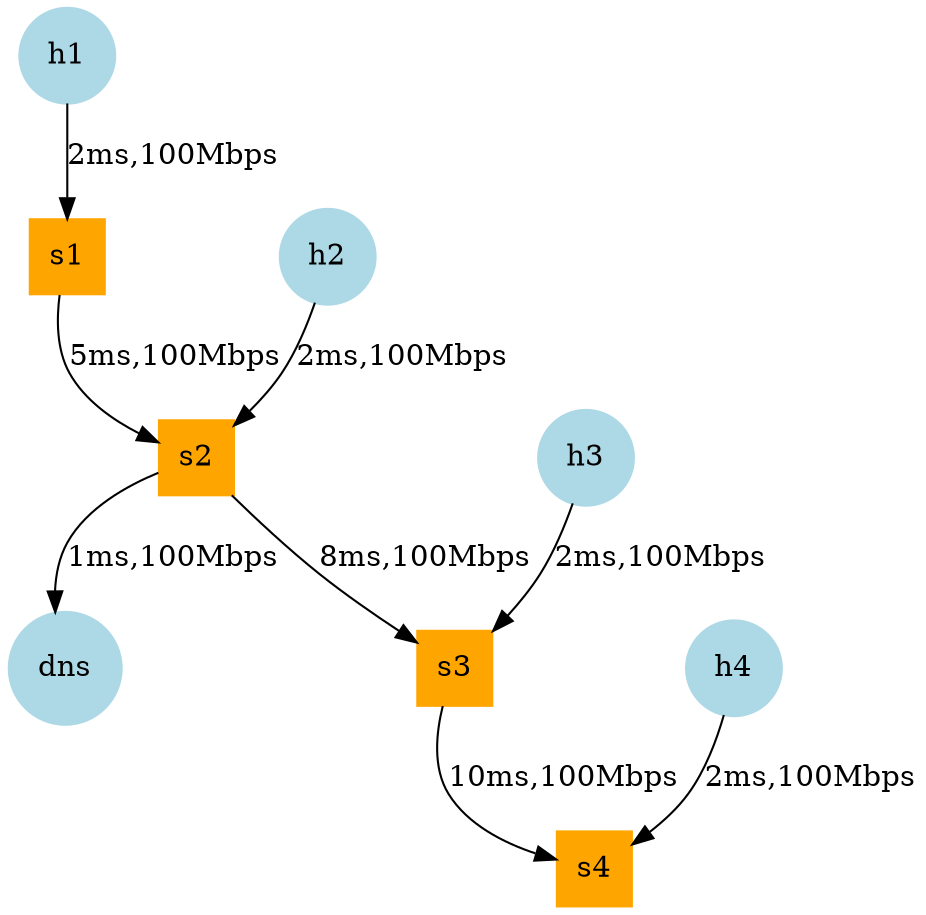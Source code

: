 digraph G {
	h1 [label=h1 color=lightblue shape=circle style=filled]
	h2 [label=h2 color=lightblue shape=circle style=filled]
	h3 [label=h3 color=lightblue shape=circle style=filled]
	h4 [label=h4 color=lightblue shape=circle style=filled]
	dns [label=dns color=lightblue shape=circle style=filled]
	s1 [label=s1 color=orange shape=square style=filled]
	s2 [label=s2 color=orange shape=square style=filled]
	s3 [label=s3 color=orange shape=square style=filled]
	s4 [label=s4 color=orange shape=square style=filled]
	h1 -> s1 [label="2ms,100Mbps"]
	h2 -> s2 [label="2ms,100Mbps"]
	h3 -> s3 [label="2ms,100Mbps"]
	h4 -> s4 [label="2ms,100Mbps"]
	s1 -> s2 [label="5ms,100Mbps"]
	s2 -> s3 [label="8ms,100Mbps"]
	s3 -> s4 [label="10ms,100Mbps"]
	s2 -> dns [label="1ms,100Mbps"]
}
